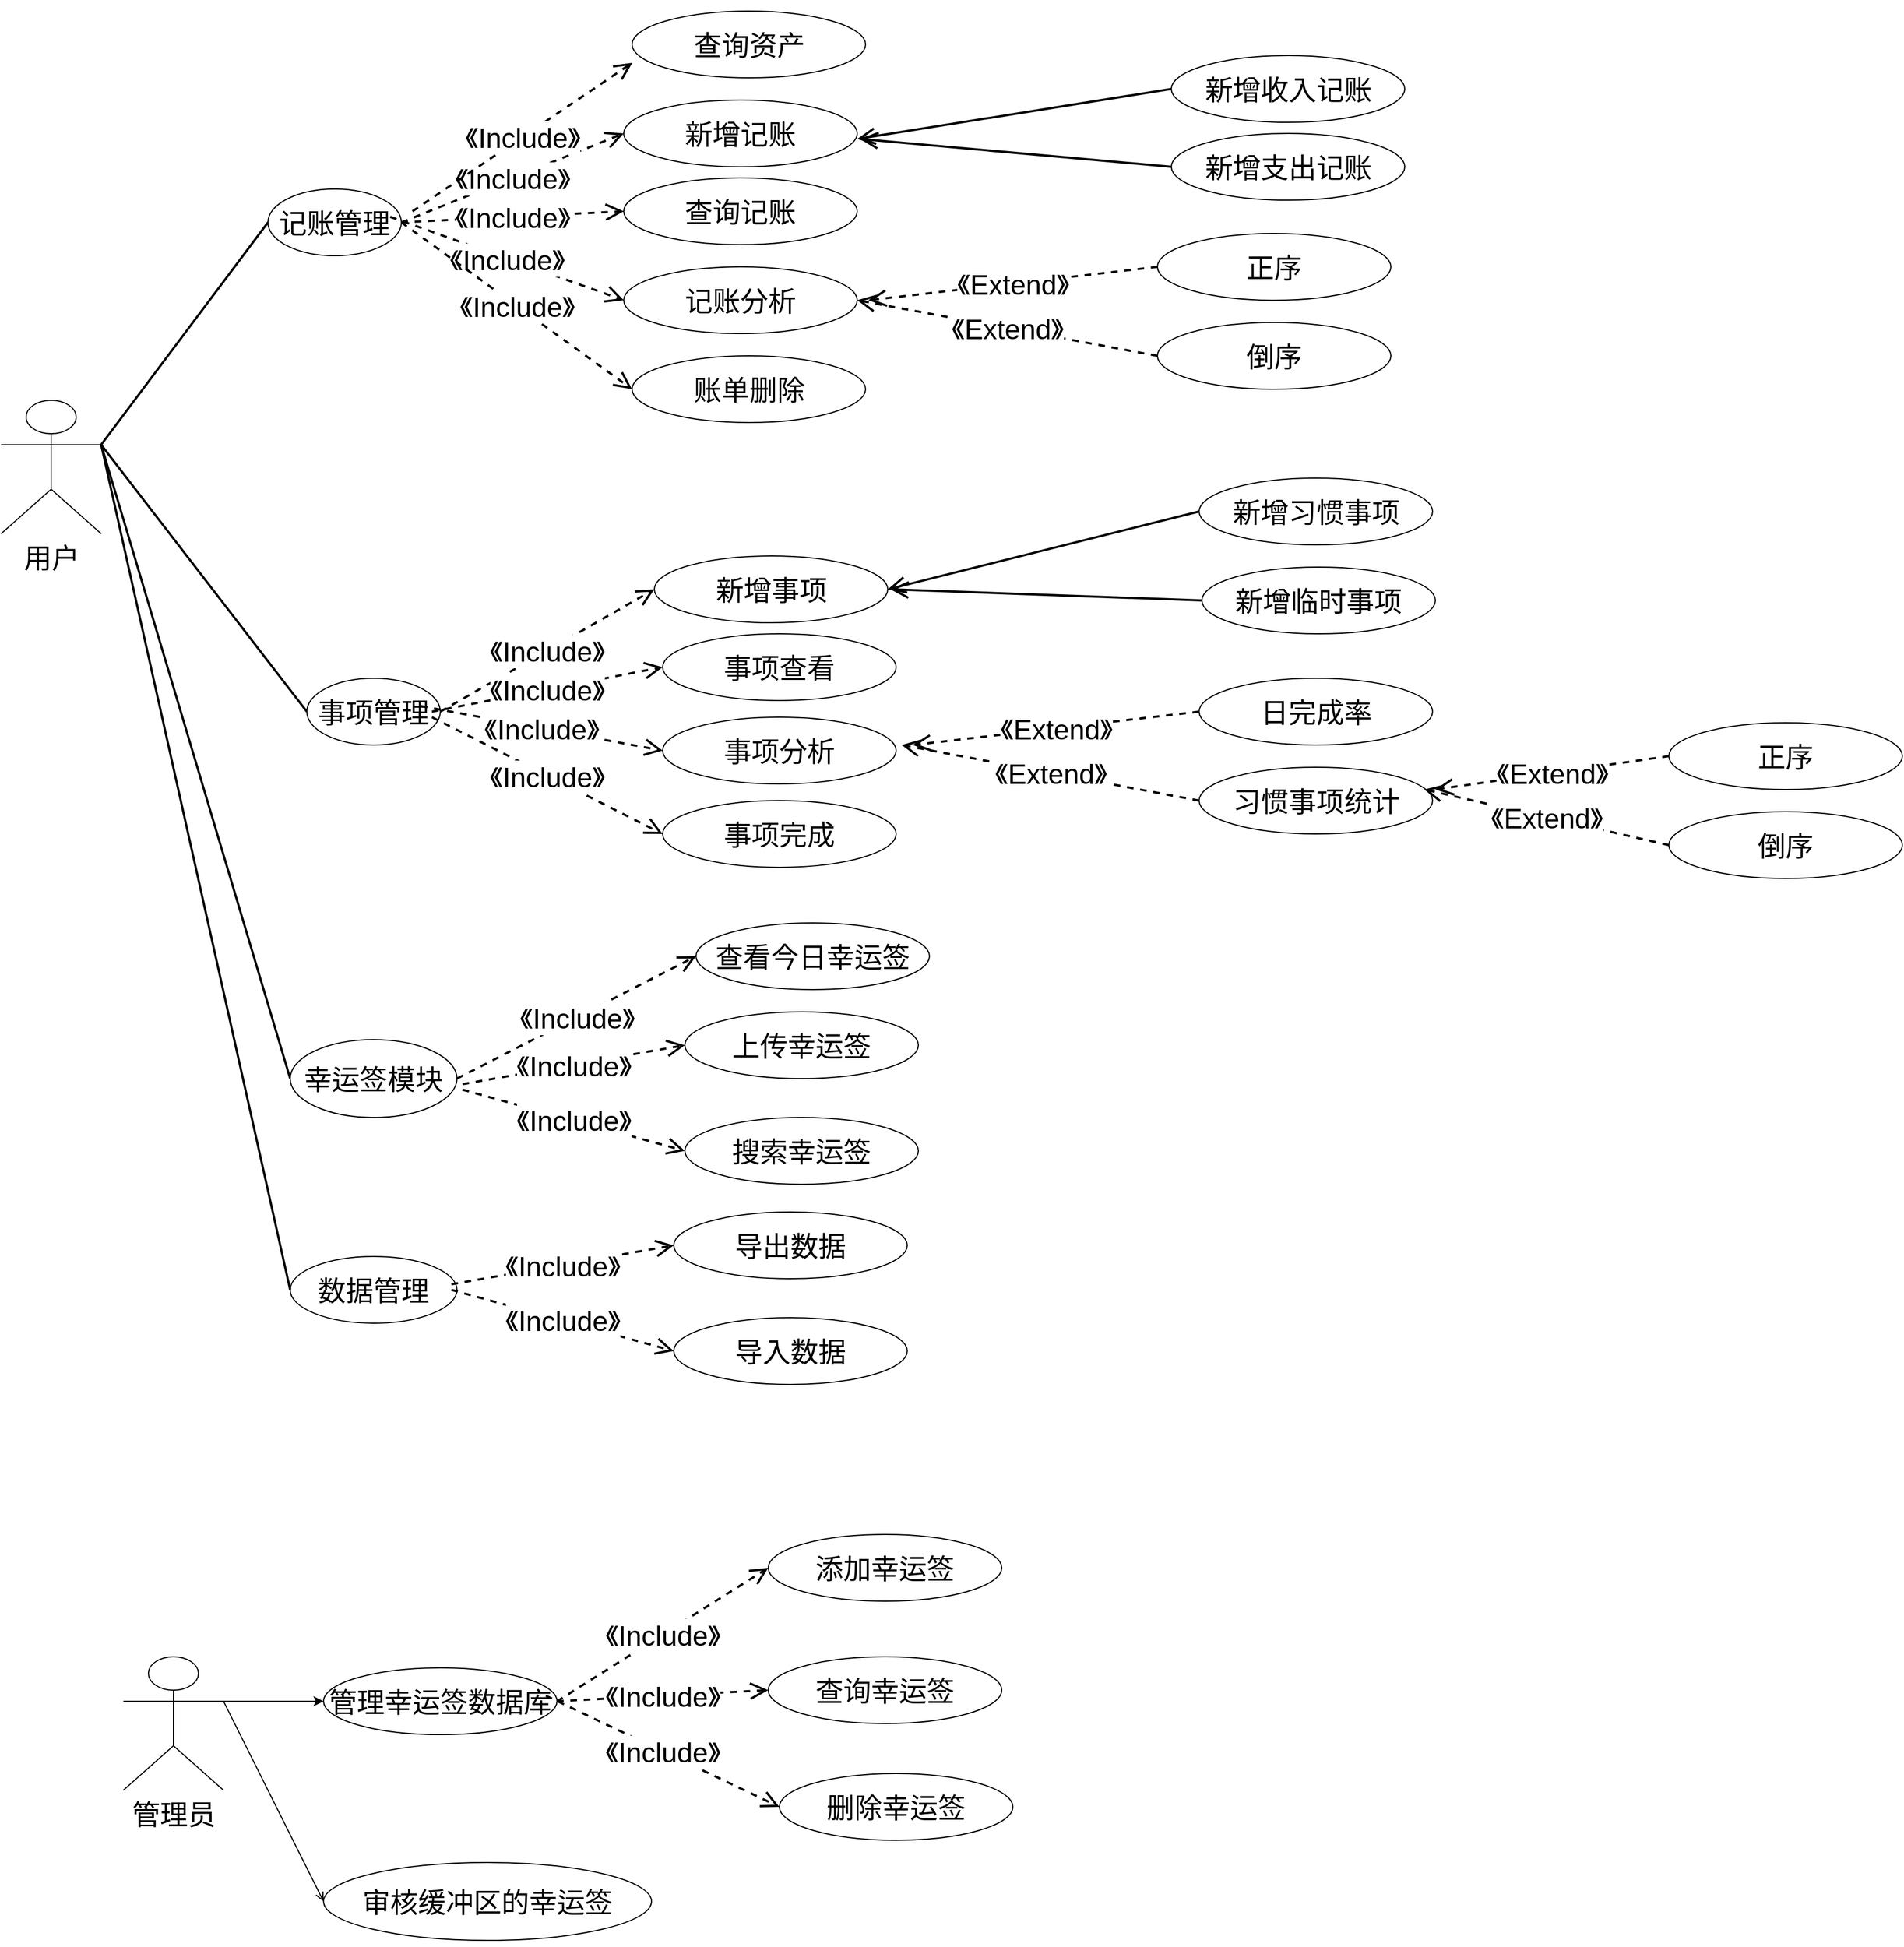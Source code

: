 <mxfile version="17.1.1" type="device"><diagram id="BBpVVFnQWfBz5ATO7wPH" name="第 1 页"><mxGraphModel dx="2595" dy="2477" grid="1" gridSize="10" guides="1" tooltips="1" connect="1" arrows="1" fold="1" page="1" pageScale="1" pageWidth="827" pageHeight="1169" math="0" shadow="0"><root><mxCell id="0"/><mxCell id="1" parent="0"/><mxCell id="xvYJnbKww3nwx9TgP-Kt-6" value="用户" style="shape=umlActor;verticalLabelPosition=bottom;verticalAlign=top;html=1;fontSize=25;" parent="1" vertex="1"><mxGeometry x="220" y="170" width="90" height="120" as="geometry"/></mxCell><mxCell id="xvYJnbKww3nwx9TgP-Kt-15" value="&lt;p style=&quot;font-size: 25px&quot;&gt;&lt;span style=&quot;font-size: 25px&quot;&gt;记账管理&lt;/span&gt;&lt;/p&gt;" style="ellipse;whiteSpace=wrap;html=1;fontSize=25;verticalAlign=middle;sketch=0;align=center;spacing=0;horizontal=1;" parent="1" vertex="1"><mxGeometry x="460" y="-20" width="120" height="60" as="geometry"/></mxCell><mxCell id="xvYJnbKww3nwx9TgP-Kt-14" value="" style="rounded=0;orthogonalLoop=1;jettySize=auto;html=1;fontSize=25;strokeWidth=2;entryX=0;entryY=0.5;entryDx=0;entryDy=0;endArrow=none;endFill=0;exitX=1;exitY=0.333;exitDx=0;exitDy=0;exitPerimeter=0;" parent="1" source="xvYJnbKww3nwx9TgP-Kt-6" target="xvYJnbKww3nwx9TgP-Kt-15" edge="1"><mxGeometry relative="1" as="geometry"><mxPoint x="330" y="178.966" as="sourcePoint"/><mxPoint x="430" y="110" as="targetPoint"/></mxGeometry></mxCell><mxCell id="xvYJnbKww3nwx9TgP-Kt-17" value="" style="edgeStyle=none;rounded=0;orthogonalLoop=1;jettySize=auto;html=1;fontSize=25;strokeWidth=2;entryX=0;entryY=0.5;entryDx=0;entryDy=0;endArrow=none;endFill=0;" parent="1" target="xvYJnbKww3nwx9TgP-Kt-19" edge="1"><mxGeometry relative="1" as="geometry"><mxPoint x="310" y="210" as="sourcePoint"/><mxPoint x="440" y="210" as="targetPoint"/></mxGeometry></mxCell><mxCell id="xvYJnbKww3nwx9TgP-Kt-19" value="&lt;p style=&quot;font-size: 25px&quot;&gt;&lt;span style=&quot;font-size: 25px&quot;&gt;事项管理&lt;/span&gt;&lt;/p&gt;" style="ellipse;whiteSpace=wrap;html=1;fontSize=25;verticalAlign=middle;sketch=0;align=center;spacing=0;horizontal=1;" parent="1" vertex="1"><mxGeometry x="495" y="420" width="120" height="60" as="geometry"/></mxCell><mxCell id="xvYJnbKww3nwx9TgP-Kt-20" value="" style="edgeStyle=none;rounded=0;orthogonalLoop=1;jettySize=auto;html=1;fontSize=25;strokeWidth=2;entryX=0;entryY=0.5;entryDx=0;entryDy=0;endArrow=none;endFill=0;" parent="1" target="xvYJnbKww3nwx9TgP-Kt-51" edge="1"><mxGeometry relative="1" as="geometry"><mxPoint x="310" y="210" as="sourcePoint"/><mxPoint x="440" y="300" as="targetPoint"/></mxGeometry></mxCell><mxCell id="xvYJnbKww3nwx9TgP-Kt-31" value="&lt;p style=&quot;font-size: 25px&quot;&gt;数据管理&lt;/p&gt;" style="ellipse;whiteSpace=wrap;html=1;fontSize=25;verticalAlign=middle;sketch=0;align=center;spacing=0;horizontal=1;" parent="1" vertex="1"><mxGeometry x="480" y="940" width="150" height="60" as="geometry"/></mxCell><mxCell id="xvYJnbKww3nwx9TgP-Kt-35" value="" style="edgeStyle=none;rounded=0;orthogonalLoop=1;jettySize=auto;html=1;fontSize=25;entryX=0;entryY=0.5;entryDx=0;entryDy=0;strokeWidth=2;endArrow=none;endFill=0;" parent="1" target="xvYJnbKww3nwx9TgP-Kt-31" edge="1"><mxGeometry relative="1" as="geometry"><mxPoint x="310" y="210" as="sourcePoint"/><mxPoint x="470" y="530" as="targetPoint"/></mxGeometry></mxCell><mxCell id="xvYJnbKww3nwx9TgP-Kt-37" value="管理员" style="shape=umlActor;verticalLabelPosition=bottom;verticalAlign=top;html=1;fontSize=25;" parent="1" vertex="1"><mxGeometry x="330" y="1300" width="90" height="120" as="geometry"/></mxCell><mxCell id="xvYJnbKww3nwx9TgP-Kt-51" value="&lt;p style=&quot;font-size: 25px&quot;&gt;幸运签模块&lt;/p&gt;" style="ellipse;whiteSpace=wrap;html=1;fontSize=25;verticalAlign=middle;sketch=0;align=center;spacing=0;horizontal=1;" parent="1" vertex="1"><mxGeometry x="480" y="745" width="150" height="70" as="geometry"/></mxCell><mxCell id="6Y6gt4jY_9H3ZsHNmZTP-13" value="&lt;p style=&quot;font-size: 25px&quot;&gt;&lt;span style=&quot;font-size: 25px&quot;&gt;管理幸运签数据库&lt;/span&gt;&lt;/p&gt;" style="ellipse;whiteSpace=wrap;html=1;fontSize=25;verticalAlign=middle;sketch=0;align=center;spacing=0;horizontal=1;" parent="1" vertex="1"><mxGeometry x="510" y="1310" width="210" height="60" as="geometry"/></mxCell><mxCell id="6Y6gt4jY_9H3ZsHNmZTP-14" style="edgeStyle=orthogonalEdgeStyle;rounded=0;orthogonalLoop=1;jettySize=auto;html=1;exitX=1;exitY=0.333;exitDx=0;exitDy=0;exitPerimeter=0;entryX=0;entryY=0.5;entryDx=0;entryDy=0;" parent="1" source="xvYJnbKww3nwx9TgP-Kt-37" target="6Y6gt4jY_9H3ZsHNmZTP-13" edge="1"><mxGeometry relative="1" as="geometry"/></mxCell><mxCell id="6Y6gt4jY_9H3ZsHNmZTP-16" value="&lt;p style=&quot;font-size: 25px&quot;&gt;&lt;span style=&quot;font-size: 25px&quot;&gt;添加幸运签&lt;/span&gt;&lt;/p&gt;" style="ellipse;whiteSpace=wrap;html=1;fontSize=25;verticalAlign=middle;sketch=0;align=center;spacing=0;horizontal=1;" parent="1" vertex="1"><mxGeometry x="910" y="1190" width="210" height="60" as="geometry"/></mxCell><mxCell id="6Y6gt4jY_9H3ZsHNmZTP-12" value="《Include》" style="endArrow=open;endSize=12;dashed=1;html=1;rounded=0;fontFamily=Helvetica;fontSize=25;strokeWidth=2;exitX=1;exitY=0.5;exitDx=0;exitDy=0;entryX=0;entryY=0.5;entryDx=0;entryDy=0;" parent="1" source="6Y6gt4jY_9H3ZsHNmZTP-13" target="6Y6gt4jY_9H3ZsHNmZTP-16" edge="1"><mxGeometry width="160" relative="1" as="geometry"><mxPoint x="730" y="1160" as="sourcePoint"/><mxPoint x="780" y="1210" as="targetPoint"/></mxGeometry></mxCell><mxCell id="6Y6gt4jY_9H3ZsHNmZTP-17" value="《Include》" style="endArrow=open;endSize=12;dashed=1;html=1;rounded=0;fontFamily=Helvetica;fontSize=25;strokeWidth=2;exitX=1;exitY=0.5;exitDx=0;exitDy=0;entryX=0;entryY=0.5;entryDx=0;entryDy=0;" parent="1" source="6Y6gt4jY_9H3ZsHNmZTP-13" target="6Y6gt4jY_9H3ZsHNmZTP-18" edge="1"><mxGeometry width="160" relative="1" as="geometry"><mxPoint x="730.0" y="1485" as="sourcePoint"/><mxPoint x="790" y="1355" as="targetPoint"/></mxGeometry></mxCell><mxCell id="6Y6gt4jY_9H3ZsHNmZTP-18" value="&lt;p style=&quot;font-size: 25px&quot;&gt;查询幸运签&lt;/p&gt;" style="ellipse;whiteSpace=wrap;html=1;fontSize=25;verticalAlign=middle;sketch=0;align=center;spacing=0;horizontal=1;" parent="1" vertex="1"><mxGeometry x="910" y="1300" width="210" height="60" as="geometry"/></mxCell><mxCell id="6Y6gt4jY_9H3ZsHNmZTP-19" value="《Include》" style="endArrow=open;endSize=12;dashed=1;html=1;rounded=0;fontFamily=Helvetica;fontSize=25;strokeWidth=2;exitX=1;exitY=0.5;exitDx=0;exitDy=0;entryX=0;entryY=0.5;entryDx=0;entryDy=0;" parent="1" target="6Y6gt4jY_9H3ZsHNmZTP-20" edge="1"><mxGeometry width="160" relative="1" as="geometry"><mxPoint x="710.0" y="1335" as="sourcePoint"/><mxPoint x="790" y="1460" as="targetPoint"/></mxGeometry></mxCell><mxCell id="6Y6gt4jY_9H3ZsHNmZTP-20" value="&lt;p style=&quot;font-size: 25px&quot;&gt;删除幸运签&lt;/p&gt;" style="ellipse;whiteSpace=wrap;html=1;fontSize=25;verticalAlign=middle;sketch=0;align=center;spacing=0;horizontal=1;" parent="1" vertex="1"><mxGeometry x="920" y="1405" width="210" height="60" as="geometry"/></mxCell><mxCell id="6Y6gt4jY_9H3ZsHNmZTP-27" value="《Include》" style="endArrow=open;endSize=12;dashed=1;html=1;rounded=0;fontFamily=Helvetica;fontSize=25;strokeWidth=2;exitX=1;exitY=0.5;exitDx=0;exitDy=0;entryX=0;entryY=0.5;entryDx=0;entryDy=0;" parent="1" target="6Y6gt4jY_9H3ZsHNmZTP-28" edge="1"><mxGeometry width="160" relative="1" as="geometry"><mxPoint x="580" y="10" as="sourcePoint"/><mxPoint x="640" y="-120" as="targetPoint"/></mxGeometry></mxCell><mxCell id="6Y6gt4jY_9H3ZsHNmZTP-28" value="&lt;p style=&quot;font-size: 25px&quot;&gt;新增记账&lt;/p&gt;" style="ellipse;whiteSpace=wrap;html=1;fontSize=25;verticalAlign=middle;sketch=0;align=center;spacing=0;horizontal=1;" parent="1" vertex="1"><mxGeometry x="780" y="-100" width="210" height="60" as="geometry"/></mxCell><mxCell id="6Y6gt4jY_9H3ZsHNmZTP-29" value="《Include》" style="endArrow=open;endSize=12;dashed=1;html=1;rounded=0;fontFamily=Helvetica;fontSize=25;strokeWidth=2;exitX=1;exitY=0.5;exitDx=0;exitDy=0;entryX=0;entryY=0.5;entryDx=0;entryDy=0;" parent="1" target="6Y6gt4jY_9H3ZsHNmZTP-30" edge="1"><mxGeometry width="160" relative="1" as="geometry"><mxPoint x="580" y="10" as="sourcePoint"/><mxPoint x="650" y="25" as="targetPoint"/></mxGeometry></mxCell><mxCell id="6Y6gt4jY_9H3ZsHNmZTP-30" value="&lt;p style=&quot;font-size: 25px&quot;&gt;查询记账&lt;/p&gt;" style="ellipse;whiteSpace=wrap;html=1;fontSize=25;verticalAlign=middle;sketch=0;align=center;spacing=0;horizontal=1;" parent="1" vertex="1"><mxGeometry x="780" y="-30" width="210" height="60" as="geometry"/></mxCell><mxCell id="6Y6gt4jY_9H3ZsHNmZTP-31" value="《Include》" style="endArrow=open;endSize=12;dashed=1;html=1;rounded=0;fontFamily=Helvetica;fontSize=25;strokeWidth=2;exitX=1;exitY=0.5;exitDx=0;exitDy=0;entryX=0;entryY=0.5;entryDx=0;entryDy=0;" parent="1" target="6Y6gt4jY_9H3ZsHNmZTP-32" edge="1"><mxGeometry width="160" relative="1" as="geometry"><mxPoint x="570.0" y="5" as="sourcePoint"/><mxPoint x="650" y="130" as="targetPoint"/></mxGeometry></mxCell><mxCell id="6Y6gt4jY_9H3ZsHNmZTP-32" value="&lt;p style=&quot;font-size: 25px&quot;&gt;记账分析&lt;/p&gt;" style="ellipse;whiteSpace=wrap;html=1;fontSize=25;verticalAlign=middle;sketch=0;align=center;spacing=0;horizontal=1;" parent="1" vertex="1"><mxGeometry x="780" y="50" width="210" height="60" as="geometry"/></mxCell><mxCell id="6Y6gt4jY_9H3ZsHNmZTP-33" value="《Include》" style="endArrow=open;endSize=12;dashed=1;html=1;rounded=0;fontFamily=Helvetica;fontSize=25;strokeWidth=2;entryX=0;entryY=0.5;entryDx=0;entryDy=0;" parent="1" target="6Y6gt4jY_9H3ZsHNmZTP-34" edge="1"><mxGeometry width="160" relative="1" as="geometry"><mxPoint x="615" y="450" as="sourcePoint"/><mxPoint x="745" y="250" as="targetPoint"/></mxGeometry></mxCell><mxCell id="6Y6gt4jY_9H3ZsHNmZTP-34" value="&lt;p style=&quot;font-size: 25px&quot;&gt;新增事项&lt;/p&gt;" style="ellipse;whiteSpace=wrap;html=1;fontSize=25;verticalAlign=middle;sketch=0;align=center;spacing=0;horizontal=1;" parent="1" vertex="1"><mxGeometry x="807.5" y="310" width="210" height="60" as="geometry"/></mxCell><mxCell id="6Y6gt4jY_9H3ZsHNmZTP-35" value="《Include》" style="endArrow=open;endSize=12;dashed=1;html=1;rounded=0;fontFamily=Helvetica;fontSize=25;strokeWidth=2;exitX=1;exitY=0.5;exitDx=0;exitDy=0;entryX=0;entryY=0.5;entryDx=0;entryDy=0;" parent="1" target="6Y6gt4jY_9H3ZsHNmZTP-36" edge="1"><mxGeometry width="160" relative="1" as="geometry"><mxPoint x="607.5" y="450" as="sourcePoint"/><mxPoint x="677.5" y="465" as="targetPoint"/></mxGeometry></mxCell><mxCell id="6Y6gt4jY_9H3ZsHNmZTP-36" value="&lt;p style=&quot;font-size: 25px&quot;&gt;事项查看&lt;/p&gt;" style="ellipse;whiteSpace=wrap;html=1;fontSize=25;verticalAlign=middle;sketch=0;align=center;spacing=0;horizontal=1;" parent="1" vertex="1"><mxGeometry x="815" y="380" width="210" height="60" as="geometry"/></mxCell><mxCell id="6Y6gt4jY_9H3ZsHNmZTP-37" value="《Include》" style="endArrow=open;endSize=12;dashed=1;html=1;rounded=0;fontFamily=Helvetica;fontSize=25;strokeWidth=2;exitX=1;exitY=0.5;exitDx=0;exitDy=0;entryX=0;entryY=0.5;entryDx=0;entryDy=0;" parent="1" target="6Y6gt4jY_9H3ZsHNmZTP-38" edge="1"><mxGeometry width="160" relative="1" as="geometry"><mxPoint x="597.5" y="445" as="sourcePoint"/><mxPoint x="677.5" y="570" as="targetPoint"/></mxGeometry></mxCell><mxCell id="6Y6gt4jY_9H3ZsHNmZTP-38" value="&lt;p style=&quot;font-size: 25px&quot;&gt;事项分析&lt;/p&gt;" style="ellipse;whiteSpace=wrap;html=1;fontSize=25;verticalAlign=middle;sketch=0;align=center;spacing=0;horizontal=1;" parent="1" vertex="1"><mxGeometry x="815" y="455" width="210" height="60" as="geometry"/></mxCell><mxCell id="6Y6gt4jY_9H3ZsHNmZTP-39" value="《Include》" style="endArrow=open;endSize=12;dashed=1;html=1;rounded=0;fontFamily=Helvetica;fontSize=25;strokeWidth=2;exitX=1;exitY=0.5;exitDx=0;exitDy=0;entryX=0;entryY=0.5;entryDx=0;entryDy=0;" parent="1" source="xvYJnbKww3nwx9TgP-Kt-51" target="6Y6gt4jY_9H3ZsHNmZTP-40" edge="1"><mxGeometry width="160" relative="1" as="geometry"><mxPoint x="1595" y="700" as="sourcePoint"/><mxPoint x="1795" y="560" as="targetPoint"/></mxGeometry></mxCell><mxCell id="6Y6gt4jY_9H3ZsHNmZTP-40" value="&lt;p style=&quot;font-size: 25px&quot;&gt;查看今日幸运签&lt;/p&gt;" style="ellipse;whiteSpace=wrap;html=1;fontSize=25;verticalAlign=middle;sketch=0;align=center;spacing=0;horizontal=1;" parent="1" vertex="1"><mxGeometry x="845" y="640" width="210" height="60" as="geometry"/></mxCell><mxCell id="6Y6gt4jY_9H3ZsHNmZTP-41" value="《Include》" style="endArrow=open;endSize=12;dashed=1;html=1;rounded=0;fontFamily=Helvetica;fontSize=25;strokeWidth=2;exitX=1;exitY=0.5;exitDx=0;exitDy=0;entryX=0;entryY=0.5;entryDx=0;entryDy=0;" parent="1" target="6Y6gt4jY_9H3ZsHNmZTP-42" edge="1"><mxGeometry width="160" relative="1" as="geometry"><mxPoint x="635" y="785" as="sourcePoint"/><mxPoint x="705" y="800" as="targetPoint"/></mxGeometry></mxCell><mxCell id="6Y6gt4jY_9H3ZsHNmZTP-42" value="&lt;p style=&quot;font-size: 25px&quot;&gt;上传幸运签&lt;/p&gt;" style="ellipse;whiteSpace=wrap;html=1;fontSize=25;verticalAlign=middle;sketch=0;align=center;spacing=0;horizontal=1;" parent="1" vertex="1"><mxGeometry x="835" y="720" width="210" height="60" as="geometry"/></mxCell><mxCell id="6Y6gt4jY_9H3ZsHNmZTP-43" value="《Include》" style="endArrow=open;endSize=12;dashed=1;html=1;rounded=0;fontFamily=Helvetica;fontSize=25;strokeWidth=2;entryX=0;entryY=0.5;entryDx=0;entryDy=0;" parent="1" target="6Y6gt4jY_9H3ZsHNmZTP-44" edge="1"><mxGeometry width="160" relative="1" as="geometry"><mxPoint x="635" y="790" as="sourcePoint"/><mxPoint x="705" y="905" as="targetPoint"/></mxGeometry></mxCell><mxCell id="6Y6gt4jY_9H3ZsHNmZTP-44" value="&lt;p style=&quot;font-size: 25px&quot;&gt;搜索幸运签&lt;/p&gt;" style="ellipse;whiteSpace=wrap;html=1;fontSize=25;verticalAlign=middle;sketch=0;align=center;spacing=0;horizontal=1;" parent="1" vertex="1"><mxGeometry x="835" y="815" width="210" height="60" as="geometry"/></mxCell><mxCell id="6Y6gt4jY_9H3ZsHNmZTP-47" value="&lt;p style=&quot;font-size: 25px&quot;&gt;事项完成&lt;/p&gt;" style="ellipse;whiteSpace=wrap;html=1;fontSize=25;verticalAlign=middle;sketch=0;align=center;spacing=0;horizontal=1;" parent="1" vertex="1"><mxGeometry x="815" y="530" width="210" height="60" as="geometry"/></mxCell><mxCell id="6Y6gt4jY_9H3ZsHNmZTP-48" value="《Include》" style="endArrow=open;endSize=12;dashed=1;html=1;rounded=0;fontFamily=Helvetica;fontSize=25;strokeWidth=2;exitX=1;exitY=0.5;exitDx=0;exitDy=0;entryX=0;entryY=0.5;entryDx=0;entryDy=0;" parent="1" target="6Y6gt4jY_9H3ZsHNmZTP-47" edge="1"><mxGeometry width="160" relative="1" as="geometry"><mxPoint x="607.5" y="455" as="sourcePoint"/><mxPoint x="825.0" y="495" as="targetPoint"/></mxGeometry></mxCell><mxCell id="6Y6gt4jY_9H3ZsHNmZTP-49" value="《Include》" style="endArrow=open;endSize=12;dashed=1;html=1;rounded=0;fontFamily=Helvetica;fontSize=25;strokeWidth=2;exitX=1;exitY=0.5;exitDx=0;exitDy=0;entryX=0;entryY=0.5;entryDx=0;entryDy=0;" parent="1" target="6Y6gt4jY_9H3ZsHNmZTP-50" edge="1"><mxGeometry width="160" relative="1" as="geometry"><mxPoint x="625" y="965" as="sourcePoint"/><mxPoint x="695" y="980" as="targetPoint"/></mxGeometry></mxCell><mxCell id="6Y6gt4jY_9H3ZsHNmZTP-50" value="&lt;p style=&quot;font-size: 25px&quot;&gt;导出数据&lt;/p&gt;" style="ellipse;whiteSpace=wrap;html=1;fontSize=25;verticalAlign=middle;sketch=0;align=center;spacing=0;horizontal=1;" parent="1" vertex="1"><mxGeometry x="825" y="900" width="210" height="60" as="geometry"/></mxCell><mxCell id="6Y6gt4jY_9H3ZsHNmZTP-51" value="《Include》" style="endArrow=open;endSize=12;dashed=1;html=1;rounded=0;fontFamily=Helvetica;fontSize=25;strokeWidth=2;entryX=0;entryY=0.5;entryDx=0;entryDy=0;" parent="1" target="6Y6gt4jY_9H3ZsHNmZTP-52" edge="1"><mxGeometry width="160" relative="1" as="geometry"><mxPoint x="625" y="970" as="sourcePoint"/><mxPoint x="695" y="1085" as="targetPoint"/></mxGeometry></mxCell><mxCell id="6Y6gt4jY_9H3ZsHNmZTP-52" value="&lt;p style=&quot;font-size: 25px&quot;&gt;导入数据&lt;/p&gt;" style="ellipse;whiteSpace=wrap;html=1;fontSize=25;verticalAlign=middle;sketch=0;align=center;spacing=0;horizontal=1;" parent="1" vertex="1"><mxGeometry x="825" y="995" width="210" height="60" as="geometry"/></mxCell><mxCell id="6Y6gt4jY_9H3ZsHNmZTP-53" value="&lt;p style=&quot;font-size: 25px&quot;&gt;查询资产&lt;/p&gt;" style="ellipse;whiteSpace=wrap;html=1;fontSize=25;verticalAlign=middle;sketch=0;align=center;spacing=0;horizontal=1;" parent="1" vertex="1"><mxGeometry x="787.5" y="-180" width="210" height="60" as="geometry"/></mxCell><mxCell id="6Y6gt4jY_9H3ZsHNmZTP-54" value="《Include》" style="endArrow=open;endSize=12;dashed=1;html=1;rounded=0;fontFamily=Helvetica;fontSize=25;strokeWidth=2;entryX=0.001;entryY=0.774;entryDx=0;entryDy=0;entryPerimeter=0;" parent="1" target="6Y6gt4jY_9H3ZsHNmZTP-53" edge="1"><mxGeometry width="160" relative="1" as="geometry"><mxPoint x="590" as="sourcePoint"/><mxPoint x="790" y="-60" as="targetPoint"/></mxGeometry></mxCell><mxCell id="6Y6gt4jY_9H3ZsHNmZTP-56" value="&lt;p style=&quot;font-size: 25px&quot;&gt;新增习惯事项&lt;/p&gt;" style="ellipse;whiteSpace=wrap;html=1;fontSize=25;verticalAlign=middle;sketch=0;align=center;spacing=0;horizontal=1;" parent="1" vertex="1"><mxGeometry x="1297.5" y="240" width="210" height="60" as="geometry"/></mxCell><mxCell id="6Y6gt4jY_9H3ZsHNmZTP-58" value="&lt;p style=&quot;font-size: 25px&quot;&gt;新增临时事项&lt;/p&gt;" style="ellipse;whiteSpace=wrap;html=1;fontSize=25;verticalAlign=middle;sketch=0;align=center;spacing=0;horizontal=1;" parent="1" vertex="1"><mxGeometry x="1300" y="320" width="210" height="60" as="geometry"/></mxCell><mxCell id="6Y6gt4jY_9H3ZsHNmZTP-64" value="" style="endArrow=open;endSize=12;html=1;rounded=0;fontFamily=Helvetica;fontSize=25;strokeWidth=2;exitX=0;exitY=0.5;exitDx=0;exitDy=0;entryX=1;entryY=0.5;entryDx=0;entryDy=0;" parent="1" source="6Y6gt4jY_9H3ZsHNmZTP-56" target="6Y6gt4jY_9H3ZsHNmZTP-34" edge="1"><mxGeometry width="160" relative="1" as="geometry"><mxPoint x="1070" y="215" as="sourcePoint"/><mxPoint x="1352.5" y="130" as="targetPoint"/></mxGeometry></mxCell><mxCell id="6Y6gt4jY_9H3ZsHNmZTP-65" value="" style="endArrow=open;endSize=12;html=1;rounded=0;fontFamily=Helvetica;fontSize=25;strokeWidth=2;exitX=0;exitY=0.5;exitDx=0;exitDy=0;" parent="1" source="6Y6gt4jY_9H3ZsHNmZTP-58" edge="1"><mxGeometry width="160" relative="1" as="geometry"><mxPoint x="1280" y="350" as="sourcePoint"/><mxPoint x="1020" y="340" as="targetPoint"/></mxGeometry></mxCell><mxCell id="6Y6gt4jY_9H3ZsHNmZTP-70" value="&lt;p style=&quot;font-size: 25px&quot;&gt;新增收入记账&lt;/p&gt;" style="ellipse;whiteSpace=wrap;html=1;fontSize=25;verticalAlign=middle;sketch=0;align=center;spacing=0;horizontal=1;" parent="1" vertex="1"><mxGeometry x="1272.5" y="-140" width="210" height="60" as="geometry"/></mxCell><mxCell id="6Y6gt4jY_9H3ZsHNmZTP-71" value="&lt;p style=&quot;font-size: 25px&quot;&gt;新增支出记账&lt;/p&gt;" style="ellipse;whiteSpace=wrap;html=1;fontSize=25;verticalAlign=middle;sketch=0;align=center;spacing=0;horizontal=1;" parent="1" vertex="1"><mxGeometry x="1272.5" y="-70" width="210" height="60" as="geometry"/></mxCell><mxCell id="6Y6gt4jY_9H3ZsHNmZTP-72" value="" style="endArrow=open;endSize=12;html=1;rounded=0;fontFamily=Helvetica;fontSize=25;strokeWidth=2;exitX=0;exitY=0.5;exitDx=0;exitDy=0;entryX=1;entryY=0.5;entryDx=0;entryDy=0;" parent="1" source="6Y6gt4jY_9H3ZsHNmZTP-70" edge="1"><mxGeometry width="160" relative="1" as="geometry"><mxPoint x="1042.5" y="-190" as="sourcePoint"/><mxPoint x="990" y="-65" as="targetPoint"/></mxGeometry></mxCell><mxCell id="6Y6gt4jY_9H3ZsHNmZTP-73" value="" style="endArrow=open;endSize=12;html=1;rounded=0;fontFamily=Helvetica;fontSize=25;strokeWidth=2;exitX=0;exitY=0.5;exitDx=0;exitDy=0;" parent="1" source="6Y6gt4jY_9H3ZsHNmZTP-71" edge="1"><mxGeometry width="160" relative="1" as="geometry"><mxPoint x="1252.5" y="-55" as="sourcePoint"/><mxPoint x="992.5" y="-65" as="targetPoint"/></mxGeometry></mxCell><mxCell id="kJ4FUpjcNABw2uN3YHqZ-3" value="《Include》" style="endArrow=open;endSize=12;dashed=1;html=1;rounded=0;fontFamily=Helvetica;fontSize=25;strokeWidth=2;entryX=0;entryY=0.5;entryDx=0;entryDy=0;" edge="1" target="kJ4FUpjcNABw2uN3YHqZ-4" parent="1"><mxGeometry width="160" relative="1" as="geometry"><mxPoint x="580" y="10" as="sourcePoint"/><mxPoint x="660" y="280" as="targetPoint"/></mxGeometry></mxCell><mxCell id="kJ4FUpjcNABw2uN3YHqZ-4" value="&lt;p style=&quot;font-size: 25px&quot;&gt;账单删除&lt;/p&gt;" style="ellipse;whiteSpace=wrap;html=1;fontSize=25;verticalAlign=middle;sketch=0;align=center;spacing=0;horizontal=1;" vertex="1" parent="1"><mxGeometry x="787.5" y="130" width="210" height="60" as="geometry"/></mxCell><mxCell id="kJ4FUpjcNABw2uN3YHqZ-9" value="&lt;p style=&quot;font-size: 25px&quot;&gt;日完成率&lt;/p&gt;" style="ellipse;whiteSpace=wrap;html=1;fontSize=25;verticalAlign=middle;sketch=0;align=center;spacing=0;horizontal=1;" vertex="1" parent="1"><mxGeometry x="1297.5" y="420" width="210" height="60" as="geometry"/></mxCell><mxCell id="kJ4FUpjcNABw2uN3YHqZ-10" value="&lt;p style=&quot;font-size: 25px&quot;&gt;习惯事项统计&lt;/p&gt;" style="ellipse;whiteSpace=wrap;html=1;fontSize=25;verticalAlign=middle;sketch=0;align=center;spacing=0;horizontal=1;" vertex="1" parent="1"><mxGeometry x="1297.5" y="500" width="210" height="60" as="geometry"/></mxCell><mxCell id="kJ4FUpjcNABw2uN3YHqZ-11" value="《Extend》" style="endArrow=open;endSize=12;dashed=1;html=1;rounded=0;fontFamily=Helvetica;fontSize=25;strokeWidth=2;exitX=0;exitY=0.5;exitDx=0;exitDy=0;" edge="1" source="kJ4FUpjcNABw2uN3YHqZ-9" parent="1"><mxGeometry width="160" relative="1" as="geometry"><mxPoint x="1067.5" y="410" as="sourcePoint"/><mxPoint x="1040" y="480" as="targetPoint"/></mxGeometry></mxCell><mxCell id="kJ4FUpjcNABw2uN3YHqZ-12" value="《Extend》" style="endArrow=open;endSize=12;dashed=1;html=1;rounded=0;fontFamily=Helvetica;fontSize=25;strokeWidth=2;exitX=0;exitY=0.5;exitDx=0;exitDy=0;" edge="1" source="kJ4FUpjcNABw2uN3YHqZ-10" parent="1"><mxGeometry width="160" relative="1" as="geometry"><mxPoint x="1277.5" y="545" as="sourcePoint"/><mxPoint x="1030" y="480" as="targetPoint"/></mxGeometry></mxCell><mxCell id="kJ4FUpjcNABw2uN3YHqZ-13" value="&lt;p style=&quot;font-size: 25px&quot;&gt;正序&lt;/p&gt;" style="ellipse;whiteSpace=wrap;html=1;fontSize=25;verticalAlign=middle;sketch=0;align=center;spacing=0;horizontal=1;" vertex="1" parent="1"><mxGeometry x="1720" y="460" width="210" height="60" as="geometry"/></mxCell><mxCell id="kJ4FUpjcNABw2uN3YHqZ-14" value="&lt;p style=&quot;font-size: 25px&quot;&gt;倒序&lt;/p&gt;" style="ellipse;whiteSpace=wrap;html=1;fontSize=25;verticalAlign=middle;sketch=0;align=center;spacing=0;horizontal=1;" vertex="1" parent="1"><mxGeometry x="1720" y="540" width="210" height="60" as="geometry"/></mxCell><mxCell id="kJ4FUpjcNABw2uN3YHqZ-15" value="《Extend》" style="endArrow=open;endSize=12;dashed=1;html=1;rounded=0;fontFamily=Helvetica;fontSize=25;strokeWidth=2;exitX=0;exitY=0.5;exitDx=0;exitDy=0;" edge="1" source="kJ4FUpjcNABw2uN3YHqZ-13" parent="1"><mxGeometry width="160" relative="1" as="geometry"><mxPoint x="1537.5" y="450" as="sourcePoint"/><mxPoint x="1510" y="520" as="targetPoint"/></mxGeometry></mxCell><mxCell id="kJ4FUpjcNABw2uN3YHqZ-16" value="《Extend》" style="endArrow=open;endSize=12;dashed=1;html=1;rounded=0;fontFamily=Helvetica;fontSize=25;strokeWidth=2;exitX=0;exitY=0.5;exitDx=0;exitDy=0;" edge="1" source="kJ4FUpjcNABw2uN3YHqZ-14" parent="1"><mxGeometry width="160" relative="1" as="geometry"><mxPoint x="1747.5" y="585" as="sourcePoint"/><mxPoint x="1500" y="520" as="targetPoint"/></mxGeometry></mxCell><mxCell id="kJ4FUpjcNABw2uN3YHqZ-17" value="&lt;p style=&quot;font-size: 25px&quot;&gt;正序&lt;/p&gt;" style="ellipse;whiteSpace=wrap;html=1;fontSize=25;verticalAlign=middle;sketch=0;align=center;spacing=0;horizontal=1;" vertex="1" parent="1"><mxGeometry x="1260" y="20" width="210" height="60" as="geometry"/></mxCell><mxCell id="kJ4FUpjcNABw2uN3YHqZ-18" value="&lt;p style=&quot;font-size: 25px&quot;&gt;倒序&lt;/p&gt;" style="ellipse;whiteSpace=wrap;html=1;fontSize=25;verticalAlign=middle;sketch=0;align=center;spacing=0;horizontal=1;" vertex="1" parent="1"><mxGeometry x="1260" y="100" width="210" height="60" as="geometry"/></mxCell><mxCell id="kJ4FUpjcNABw2uN3YHqZ-19" value="《Extend》" style="endArrow=open;endSize=12;dashed=1;html=1;rounded=0;fontFamily=Helvetica;fontSize=25;strokeWidth=2;exitX=0;exitY=0.5;exitDx=0;exitDy=0;" edge="1" source="kJ4FUpjcNABw2uN3YHqZ-17" parent="1"><mxGeometry width="160" relative="1" as="geometry"><mxPoint x="1027.5" y="10" as="sourcePoint"/><mxPoint x="1000" y="80" as="targetPoint"/></mxGeometry></mxCell><mxCell id="kJ4FUpjcNABw2uN3YHqZ-20" value="《Extend》" style="endArrow=open;endSize=12;dashed=1;html=1;rounded=0;fontFamily=Helvetica;fontSize=25;strokeWidth=2;exitX=0;exitY=0.5;exitDx=0;exitDy=0;" edge="1" source="kJ4FUpjcNABw2uN3YHqZ-18" parent="1"><mxGeometry width="160" relative="1" as="geometry"><mxPoint x="1237.5" y="145" as="sourcePoint"/><mxPoint x="990" y="80" as="targetPoint"/></mxGeometry></mxCell><mxCell id="kJ4FUpjcNABw2uN3YHqZ-22" value="&lt;p style=&quot;font-size: 25px&quot;&gt;&lt;span style=&quot;font-size: 25px&quot;&gt;审核缓冲区的幸运签&lt;/span&gt;&lt;/p&gt;" style="ellipse;whiteSpace=wrap;html=1;fontSize=25;verticalAlign=middle;sketch=0;align=center;spacing=0;horizontal=1;" vertex="1" parent="1"><mxGeometry x="510" y="1485" width="295" height="70" as="geometry"/></mxCell><mxCell id="kJ4FUpjcNABw2uN3YHqZ-32" style="rounded=0;orthogonalLoop=1;jettySize=auto;html=1;entryX=0;entryY=0.5;entryDx=0;entryDy=0;endArrow=open;endFill=0;exitX=1;exitY=0.333;exitDx=0;exitDy=0;exitPerimeter=0;" edge="1" parent="1" source="xvYJnbKww3nwx9TgP-Kt-37" target="kJ4FUpjcNABw2uN3YHqZ-22"><mxGeometry relative="1" as="geometry"/></mxCell></root></mxGraphModel></diagram></mxfile>
